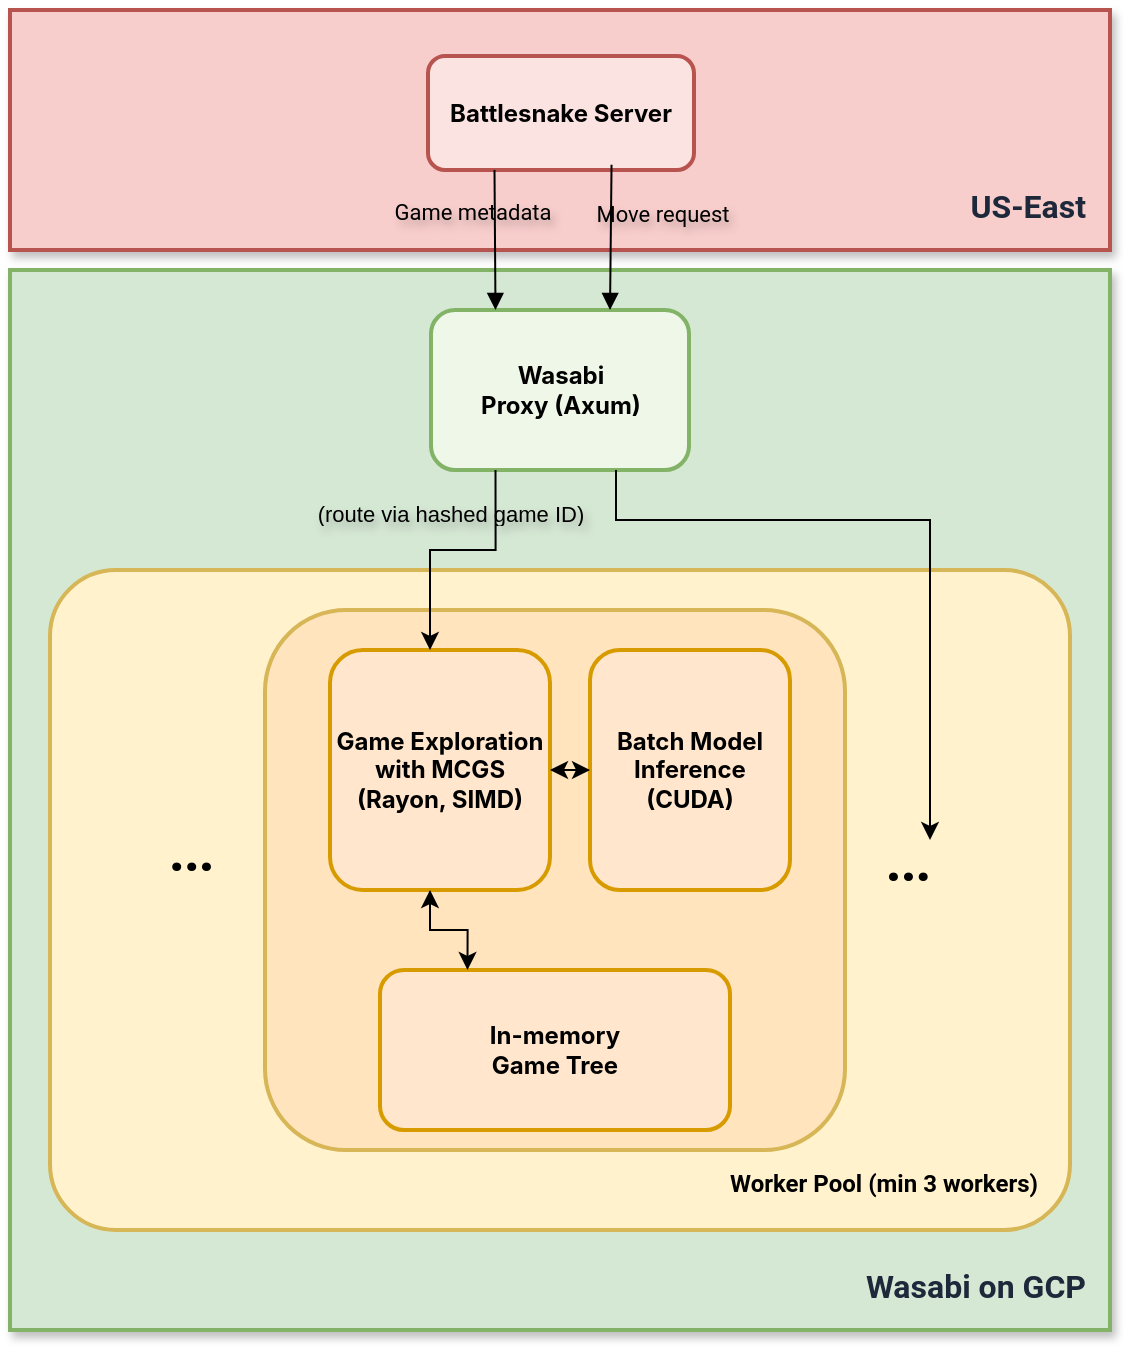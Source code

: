 <mxfile version="26.0.6">
  <diagram name="Page-1" id="rx4pCPoRx8Xw2IQ1qcHQ">
    <mxGraphModel dx="1553" dy="1028" grid="1" gridSize="10" guides="1" tooltips="1" connect="1" arrows="1" fold="1" page="1" pageScale="1" pageWidth="850" pageHeight="1100" math="0" shadow="0">
      <root>
        <mxCell id="0" />
        <mxCell id="1" parent="0" />
        <mxCell id="2" value="" style="rounded=0;arcSize=20;strokeWidth=2;glass=0;shadow=1;fillColor=#f8cecc;strokeColor=#b85450;" parent="1" vertex="1">
          <mxGeometry x="150" y="110" width="550" height="120" as="geometry" />
        </mxCell>
        <mxCell id="yXRDH62SA1WlqUhm77Lz-8" value="" style="rounded=0;arcSize=20;strokeWidth=2;shadow=1;fillColor=#d5e8d4;strokeColor=#82b366;" vertex="1" parent="1">
          <mxGeometry x="150" y="240" width="550" height="530" as="geometry" />
        </mxCell>
        <mxCell id="5" value="Wasabi&#xa;Proxy (Axum)" style="whiteSpace=wrap;strokeWidth=2;rounded=1;fontFamily=Inter;fontSource=https%3A%2F%2Ffonts.googleapis.com%2Fcss%3Ffamily%3DInter;fillColor=light-dark(#eff7e8, #1f2f1e);strokeColor=#82b366;fontStyle=1" parent="1" vertex="1">
          <mxGeometry x="360.5" y="260" width="129" height="80" as="geometry" />
        </mxCell>
        <mxCell id="4" value="Battlesnake Server" style="whiteSpace=wrap;strokeWidth=2;rounded=1;fontFamily=Inter;fontSource=https%3A%2F%2Ffonts.googleapis.com%2Fcss%3Ffamily%3DInter;fillColor=light-dark(#fae3e0, #512d2b);strokeColor=#b85450;fontStyle=1" parent="1" vertex="1">
          <mxGeometry x="359" y="133" width="133" height="57" as="geometry" />
        </mxCell>
        <mxCell id="8" value="" style="curved=1;startArrow=none;endArrow=block;exitX=0.25;exitY=1;entryX=0.25;entryY=0;exitDx=0;exitDy=0;entryDx=0;entryDy=0;" parent="1" source="4" target="5" edge="1">
          <mxGeometry relative="1" as="geometry">
            <Array as="points" />
          </mxGeometry>
        </mxCell>
        <mxCell id="yXRDH62SA1WlqUhm77Lz-24" value="&lt;div&gt;&lt;font data-font-src=&quot;https://fonts.googleapis.com/css?family=Roboto&quot;&gt;Game metadata&lt;/font&gt;&lt;/div&gt;" style="edgeLabel;html=1;align=center;verticalAlign=middle;resizable=0;points=[];fontFamily=Roboto;fontSource=https%3A%2F%2Ffonts.googleapis.com%2Fcss%3Ffamily%3DRoboto;textShadow=1;labelBorderColor=none;labelBackgroundColor=none;" vertex="1" connectable="0" parent="8">
          <mxGeometry x="-0.333" y="2" relative="1" as="geometry">
            <mxPoint x="-14" y="-3" as="offset" />
          </mxGeometry>
        </mxCell>
        <mxCell id="yXRDH62SA1WlqUhm77Lz-11" value="&lt;font data-font-src=&quot;https://fonts.googleapis.com/css?family=Roboto&quot; face=&quot;Roboto&quot; style=&quot;font-size: 16px;&quot;&gt;&lt;b&gt;US-East&lt;br&gt;&lt;/b&gt;&lt;/font&gt;" style="text;html=1;align=right;verticalAlign=bottom;whiteSpace=wrap;rounded=0;spacing=12;fontColor=light-dark(#1e283b, #ededed);" vertex="1" parent="1">
          <mxGeometry x="610" y="190" width="90" height="40" as="geometry" />
        </mxCell>
        <mxCell id="yXRDH62SA1WlqUhm77Lz-12" value="&lt;font face=&quot;Roboto&quot;&gt;&lt;b&gt;Wasabi on GCP&lt;br&gt;&lt;/b&gt;&lt;/font&gt;" style="text;html=1;align=right;verticalAlign=bottom;whiteSpace=wrap;rounded=0;spacing=12;fontSize=16;fontColor=light-dark(#1e283b, #ededed);" vertex="1" parent="1">
          <mxGeometry x="550" y="730" width="150" height="40" as="geometry" />
        </mxCell>
        <mxCell id="yXRDH62SA1WlqUhm77Lz-13" value="" style="whiteSpace=wrap;strokeWidth=2;rounded=1;fontFamily=Inter;fontSource=https%3A%2F%2Ffonts.googleapis.com%2Fcss%3Ffamily%3DInter;fillColor=#fff2cc;strokeColor=#d6b656;arcSize=10;" vertex="1" parent="1">
          <mxGeometry x="170" y="390" width="510" height="330" as="geometry" />
        </mxCell>
        <mxCell id="yXRDH62SA1WlqUhm77Lz-16" value="&lt;font face=&quot;Roboto&quot;&gt;&lt;b&gt;Worker Pool (min 3 workers)&lt;br&gt;&lt;/b&gt;&lt;/font&gt;" style="text;html=1;align=right;verticalAlign=bottom;whiteSpace=wrap;rounded=0;spacing=16;" vertex="1" parent="1">
          <mxGeometry x="480" y="670" width="200" height="50" as="geometry" />
        </mxCell>
        <mxCell id="yXRDH62SA1WlqUhm77Lz-17" value="&lt;font style=&quot;font-size: 28px;&quot; face=&quot;Roboto&quot;&gt;&lt;b&gt;⸱⸱⸱&lt;/b&gt;&lt;/font&gt;" style="text;html=1;align=left;verticalAlign=middle;whiteSpace=wrap;rounded=0;spacing=8;" vertex="1" parent="1">
          <mxGeometry x="580" y="525" width="90" height="40" as="geometry" />
        </mxCell>
        <mxCell id="yXRDH62SA1WlqUhm77Lz-18" value="&lt;font face=&quot;Roboto&quot; style=&quot;font-size: 28px;&quot;&gt;&lt;b&gt;⸱⸱⸱&lt;/b&gt;&lt;/font&gt;" style="text;html=1;align=right;verticalAlign=middle;whiteSpace=wrap;rounded=0;spacing=8;" vertex="1" parent="1">
          <mxGeometry x="190" y="520" width="70" height="40" as="geometry" />
        </mxCell>
        <mxCell id="yXRDH62SA1WlqUhm77Lz-19" value="" style="whiteSpace=wrap;strokeWidth=2;rounded=1;fontFamily=Inter;fontSource=https%3A%2F%2Ffonts.googleapis.com%2Fcss%3Ffamily%3DInter;fillColor=light-dark(#ffe4be, #281d00);strokeColor=#d6b656;" vertex="1" parent="1">
          <mxGeometry x="277.5" y="410" width="290" height="270" as="geometry" />
        </mxCell>
        <mxCell id="yXRDH62SA1WlqUhm77Lz-20" value="Game Exploration with MCGS (Rayon, SIMD)" style="whiteSpace=wrap;strokeWidth=2;rounded=1;fontFamily=Inter;fontSource=https%3A%2F%2Ffonts.googleapis.com%2Fcss%3Ffamily%3DInter;fillColor=#ffe6cc;strokeColor=#d79b00;fontStyle=1" vertex="1" parent="1">
          <mxGeometry x="310" y="430" width="110" height="120" as="geometry" />
        </mxCell>
        <mxCell id="yXRDH62SA1WlqUhm77Lz-21" value="Batch Model Inference (CUDA)" style="whiteSpace=wrap;strokeWidth=2;rounded=1;fontFamily=Inter;fontSource=https%3A%2F%2Ffonts.googleapis.com%2Fcss%3Ffamily%3DInter;fillColor=#ffe6cc;strokeColor=#d79b00;fontStyle=1" vertex="1" parent="1">
          <mxGeometry x="440" y="430" width="100" height="120" as="geometry" />
        </mxCell>
        <mxCell id="yXRDH62SA1WlqUhm77Lz-15" style="edgeStyle=orthogonalEdgeStyle;rounded=0;orthogonalLoop=1;jettySize=auto;html=1;exitX=0.25;exitY=1;exitDx=0;exitDy=0;" edge="1" parent="1" source="5">
          <mxGeometry relative="1" as="geometry">
            <mxPoint x="360" y="430" as="targetPoint" />
            <Array as="points">
              <mxPoint x="393" y="380" />
              <mxPoint x="360" y="380" />
            </Array>
          </mxGeometry>
        </mxCell>
        <mxCell id="yXRDH62SA1WlqUhm77Lz-28" value="&lt;div&gt;(route via hashed game ID)&lt;/div&gt;" style="edgeLabel;html=1;align=center;verticalAlign=middle;resizable=0;points=[];labelBackgroundColor=none;textShadow=1;" vertex="1" connectable="0" parent="yXRDH62SA1WlqUhm77Lz-15">
          <mxGeometry x="-0.734" y="2" relative="1" as="geometry">
            <mxPoint x="-25" y="5" as="offset" />
          </mxGeometry>
        </mxCell>
        <mxCell id="yXRDH62SA1WlqUhm77Lz-22" style="edgeStyle=orthogonalEdgeStyle;rounded=0;orthogonalLoop=1;jettySize=auto;html=1;entryX=0;entryY=0.5;entryDx=0;entryDy=0;exitX=1;exitY=0.5;exitDx=0;exitDy=0;startArrow=classic;startFill=1;" edge="1" parent="1" source="yXRDH62SA1WlqUhm77Lz-20" target="yXRDH62SA1WlqUhm77Lz-21">
          <mxGeometry relative="1" as="geometry">
            <mxPoint x="435" y="380" as="sourcePoint" />
            <mxPoint x="435" y="420" as="targetPoint" />
          </mxGeometry>
        </mxCell>
        <mxCell id="yXRDH62SA1WlqUhm77Lz-25" value="" style="curved=1;startArrow=none;endArrow=block;entryX=0.678;entryY=-0.025;entryDx=0;entryDy=0;entryPerimeter=0;exitX=0.69;exitY=0.954;exitDx=0;exitDy=0;exitPerimeter=0;" edge="1" parent="1" source="4">
          <mxGeometry relative="1" as="geometry">
            <Array as="points" />
            <mxPoint x="450" y="198" as="sourcePoint" />
            <mxPoint x="450.002" y="260" as="targetPoint" />
          </mxGeometry>
        </mxCell>
        <mxCell id="yXRDH62SA1WlqUhm77Lz-26" value="&lt;div&gt;Move request&lt;/div&gt;" style="edgeLabel;html=1;align=center;verticalAlign=middle;resizable=0;points=[];fontFamily=Roboto;fontSource=https%3A%2F%2Ffonts.googleapis.com%2Fcss%3Ffamily%3DRoboto;labelBackgroundColor=none;textShadow=1;" vertex="1" connectable="0" parent="yXRDH62SA1WlqUhm77Lz-25">
          <mxGeometry x="-0.333" y="2" relative="1" as="geometry">
            <mxPoint x="23" as="offset" />
          </mxGeometry>
        </mxCell>
        <mxCell id="yXRDH62SA1WlqUhm77Lz-29" value="In-memory&#xa;Game Tree" style="whiteSpace=wrap;strokeWidth=2;rounded=1;fontFamily=Inter;fontSource=https%3A%2F%2Ffonts.googleapis.com%2Fcss%3Ffamily%3DInter;fillColor=#ffe6cc;strokeColor=#d79b00;fontStyle=1" vertex="1" parent="1">
          <mxGeometry x="335" y="590" width="175" height="80" as="geometry" />
        </mxCell>
        <mxCell id="yXRDH62SA1WlqUhm77Lz-30" style="edgeStyle=orthogonalEdgeStyle;rounded=0;orthogonalLoop=1;jettySize=auto;html=1;startArrow=classic;startFill=1;entryX=0.25;entryY=0;entryDx=0;entryDy=0;" edge="1" parent="1" target="yXRDH62SA1WlqUhm77Lz-29">
          <mxGeometry relative="1" as="geometry">
            <mxPoint x="360" y="550" as="sourcePoint" />
            <mxPoint x="400" y="530" as="targetPoint" />
            <Array as="points">
              <mxPoint x="360" y="570" />
              <mxPoint x="379" y="570" />
            </Array>
          </mxGeometry>
        </mxCell>
        <mxCell id="yXRDH62SA1WlqUhm77Lz-32" style="edgeStyle=orthogonalEdgeStyle;rounded=0;orthogonalLoop=1;jettySize=auto;html=1;exitX=0.25;exitY=1;exitDx=0;exitDy=0;" edge="1" parent="1" target="yXRDH62SA1WlqUhm77Lz-17">
          <mxGeometry relative="1" as="geometry">
            <mxPoint x="453" y="340" as="sourcePoint" />
            <mxPoint x="420" y="430" as="targetPoint" />
            <Array as="points">
              <mxPoint x="453" y="365" />
              <mxPoint x="610" y="365" />
            </Array>
          </mxGeometry>
        </mxCell>
      </root>
    </mxGraphModel>
  </diagram>
</mxfile>
